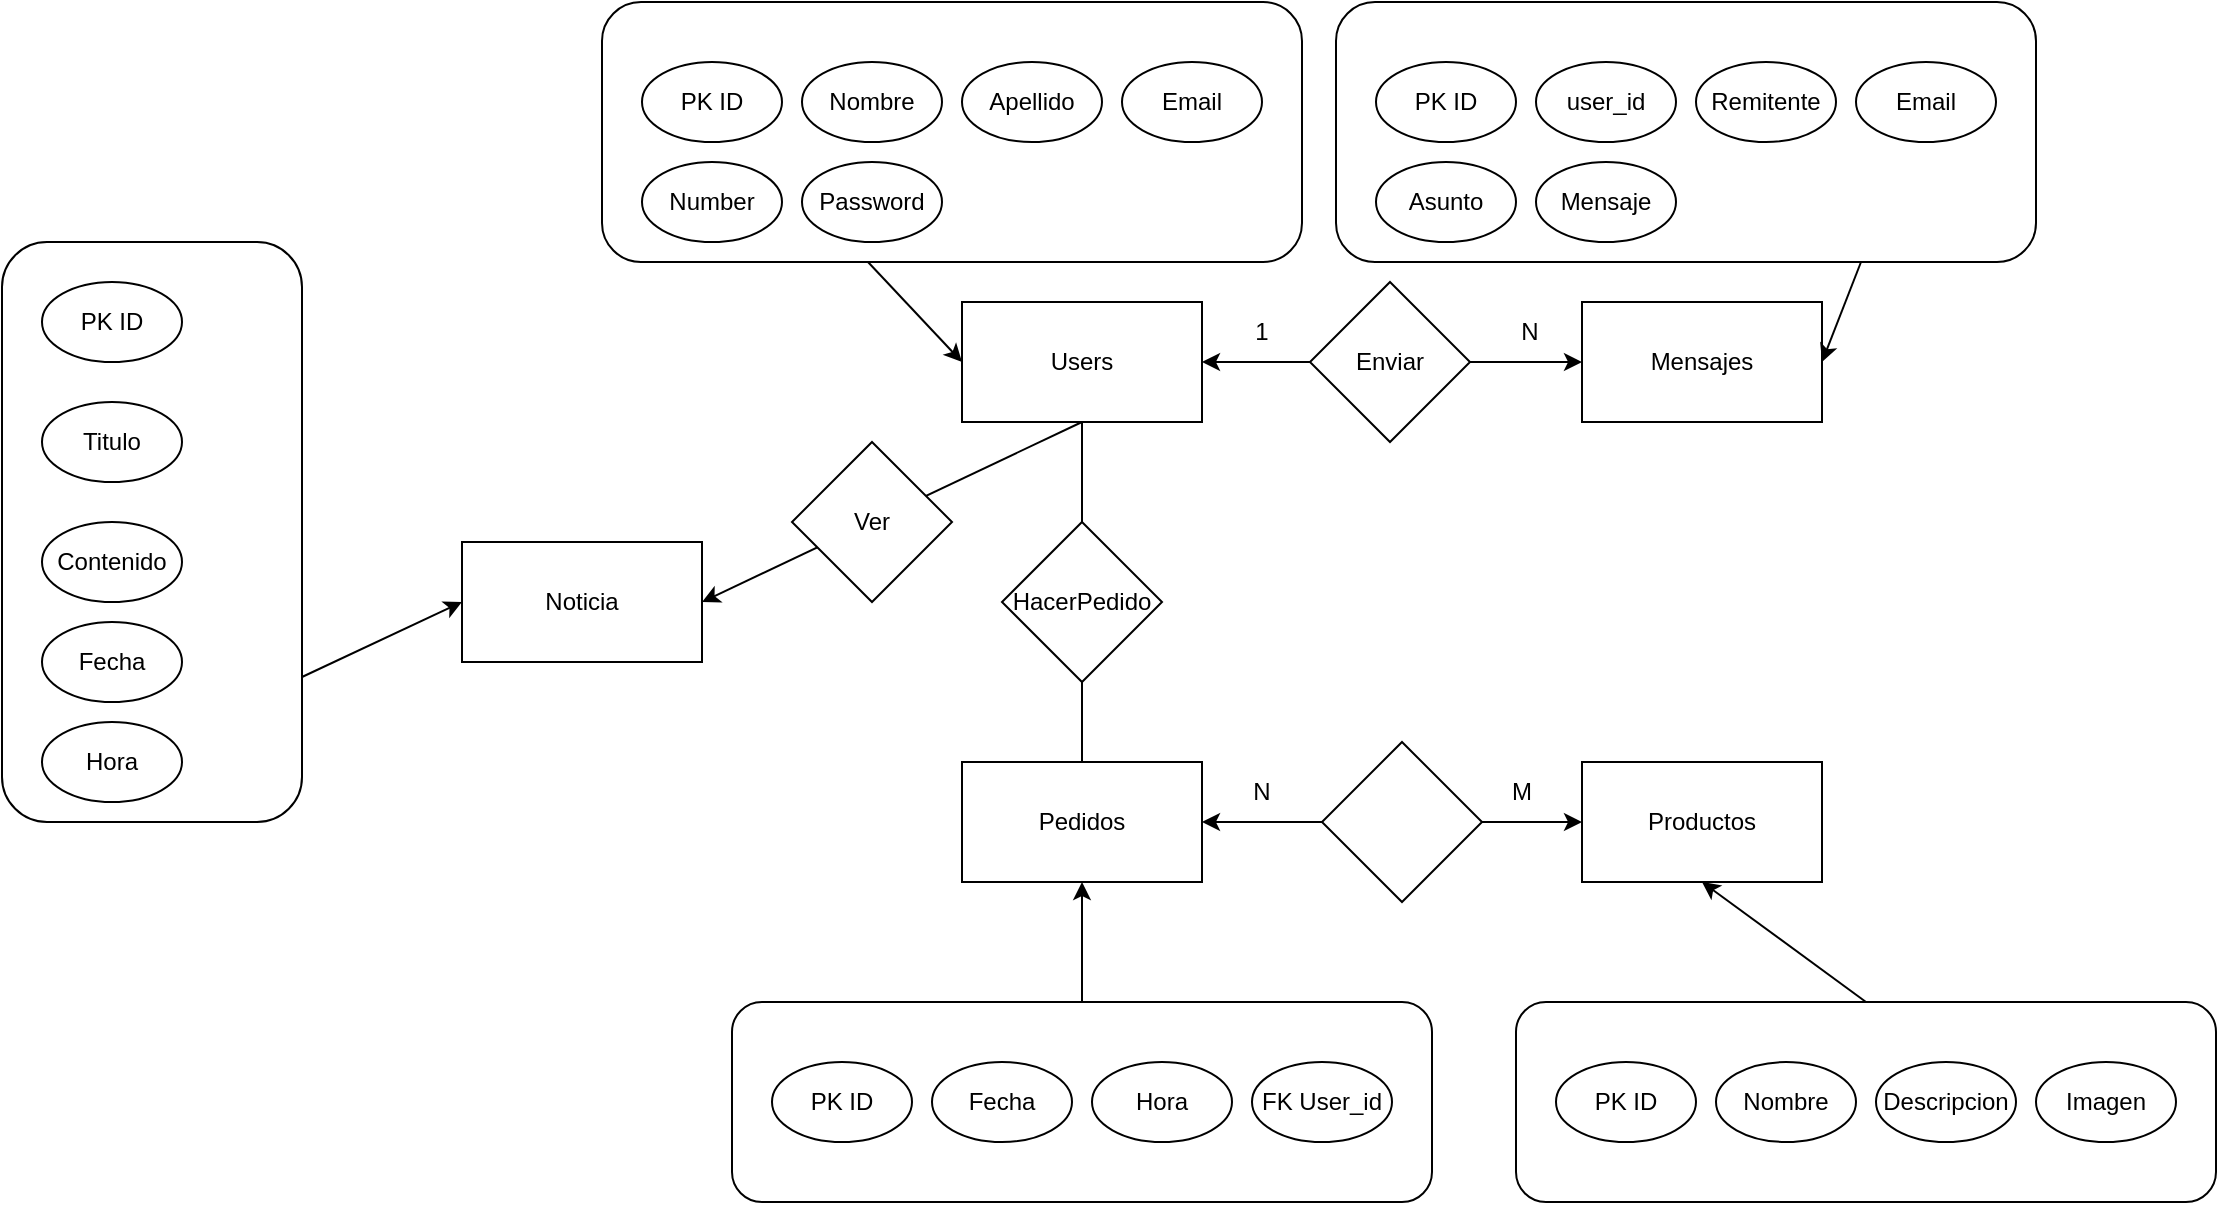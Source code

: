 <mxfile version="25.0.3">
  <diagram id="C5RBs43oDa-KdzZeNtuy" name="Page-1">
    <mxGraphModel dx="2220" dy="763" grid="1" gridSize="10" guides="1" tooltips="1" connect="1" arrows="1" fold="1" page="1" pageScale="1" pageWidth="827" pageHeight="1169" math="0" shadow="0">
      <root>
        <mxCell id="WIyWlLk6GJQsqaUBKTNV-0" />
        <mxCell id="WIyWlLk6GJQsqaUBKTNV-1" parent="WIyWlLk6GJQsqaUBKTNV-0" />
        <mxCell id="rRCYQhJdRGudr60-7XX0-15" value="Users" style="rounded=0;whiteSpace=wrap;html=1;" vertex="1" parent="WIyWlLk6GJQsqaUBKTNV-1">
          <mxGeometry x="290" y="200" width="120" height="60" as="geometry" />
        </mxCell>
        <mxCell id="rRCYQhJdRGudr60-7XX0-16" value="Mensajes" style="rounded=0;whiteSpace=wrap;html=1;" vertex="1" parent="WIyWlLk6GJQsqaUBKTNV-1">
          <mxGeometry x="600" y="200" width="120" height="60" as="geometry" />
        </mxCell>
        <mxCell id="rRCYQhJdRGudr60-7XX0-17" value="" style="endArrow=classic;startArrow=classic;html=1;rounded=0;exitX=1;exitY=0.5;exitDx=0;exitDy=0;entryX=0;entryY=0.5;entryDx=0;entryDy=0;" edge="1" parent="WIyWlLk6GJQsqaUBKTNV-1" source="rRCYQhJdRGudr60-7XX0-15" target="rRCYQhJdRGudr60-7XX0-16">
          <mxGeometry width="50" height="50" relative="1" as="geometry">
            <mxPoint x="520" y="520" as="sourcePoint" />
            <mxPoint x="570" y="470" as="targetPoint" />
          </mxGeometry>
        </mxCell>
        <mxCell id="rRCYQhJdRGudr60-7XX0-18" value="1" style="text;html=1;align=center;verticalAlign=middle;whiteSpace=wrap;rounded=0;" vertex="1" parent="WIyWlLk6GJQsqaUBKTNV-1">
          <mxGeometry x="410" y="200" width="60" height="30" as="geometry" />
        </mxCell>
        <mxCell id="rRCYQhJdRGudr60-7XX0-19" value="N" style="text;html=1;align=center;verticalAlign=middle;whiteSpace=wrap;rounded=0;" vertex="1" parent="WIyWlLk6GJQsqaUBKTNV-1">
          <mxGeometry x="544" y="200" width="60" height="30" as="geometry" />
        </mxCell>
        <mxCell id="rRCYQhJdRGudr60-7XX0-20" value="" style="endArrow=none;html=1;rounded=0;entryX=0.5;entryY=1;entryDx=0;entryDy=0;" edge="1" parent="WIyWlLk6GJQsqaUBKTNV-1" target="rRCYQhJdRGudr60-7XX0-15">
          <mxGeometry width="50" height="50" relative="1" as="geometry">
            <mxPoint x="350" y="430" as="sourcePoint" />
            <mxPoint x="570" y="470" as="targetPoint" />
          </mxGeometry>
        </mxCell>
        <mxCell id="rRCYQhJdRGudr60-7XX0-21" value="Pedidos" style="rounded=0;whiteSpace=wrap;html=1;" vertex="1" parent="WIyWlLk6GJQsqaUBKTNV-1">
          <mxGeometry x="290" y="430" width="120" height="60" as="geometry" />
        </mxCell>
        <mxCell id="rRCYQhJdRGudr60-7XX0-22" value="Productos" style="rounded=0;whiteSpace=wrap;html=1;" vertex="1" parent="WIyWlLk6GJQsqaUBKTNV-1">
          <mxGeometry x="600" y="430" width="120" height="60" as="geometry" />
        </mxCell>
        <mxCell id="rRCYQhJdRGudr60-7XX0-23" value="" style="endArrow=classic;startArrow=classic;html=1;rounded=0;exitX=1;exitY=0.5;exitDx=0;exitDy=0;entryX=0;entryY=0.5;entryDx=0;entryDy=0;" edge="1" parent="WIyWlLk6GJQsqaUBKTNV-1" source="rRCYQhJdRGudr60-7XX0-21" target="rRCYQhJdRGudr60-7XX0-22">
          <mxGeometry width="50" height="50" relative="1" as="geometry">
            <mxPoint x="520" y="520" as="sourcePoint" />
            <mxPoint x="570" y="470" as="targetPoint" />
          </mxGeometry>
        </mxCell>
        <mxCell id="rRCYQhJdRGudr60-7XX0-24" value="N" style="text;html=1;align=center;verticalAlign=middle;whiteSpace=wrap;rounded=0;" vertex="1" parent="WIyWlLk6GJQsqaUBKTNV-1">
          <mxGeometry x="410" y="430" width="60" height="30" as="geometry" />
        </mxCell>
        <mxCell id="rRCYQhJdRGudr60-7XX0-25" value="M" style="text;html=1;align=center;verticalAlign=middle;whiteSpace=wrap;rounded=0;" vertex="1" parent="WIyWlLk6GJQsqaUBKTNV-1">
          <mxGeometry x="540" y="430" width="60" height="30" as="geometry" />
        </mxCell>
        <mxCell id="rRCYQhJdRGudr60-7XX0-26" value="Enviar" style="rhombus;whiteSpace=wrap;html=1;" vertex="1" parent="WIyWlLk6GJQsqaUBKTNV-1">
          <mxGeometry x="464" y="190" width="80" height="80" as="geometry" />
        </mxCell>
        <mxCell id="rRCYQhJdRGudr60-7XX0-27" value="HacerPedido" style="rhombus;whiteSpace=wrap;html=1;" vertex="1" parent="WIyWlLk6GJQsqaUBKTNV-1">
          <mxGeometry x="310" y="310" width="80" height="80" as="geometry" />
        </mxCell>
        <mxCell id="rRCYQhJdRGudr60-7XX0-28" value="" style="rhombus;whiteSpace=wrap;html=1;" vertex="1" parent="WIyWlLk6GJQsqaUBKTNV-1">
          <mxGeometry x="470" y="420" width="80" height="80" as="geometry" />
        </mxCell>
        <mxCell id="rRCYQhJdRGudr60-7XX0-29" value="Noticia" style="rounded=0;whiteSpace=wrap;html=1;" vertex="1" parent="WIyWlLk6GJQsqaUBKTNV-1">
          <mxGeometry x="40" y="320" width="120" height="60" as="geometry" />
        </mxCell>
        <mxCell id="rRCYQhJdRGudr60-7XX0-30" value="" style="endArrow=classic;html=1;rounded=0;exitX=0.5;exitY=1;exitDx=0;exitDy=0;entryX=1;entryY=0.5;entryDx=0;entryDy=0;" edge="1" parent="WIyWlLk6GJQsqaUBKTNV-1" source="rRCYQhJdRGudr60-7XX0-15" target="rRCYQhJdRGudr60-7XX0-29">
          <mxGeometry width="50" height="50" relative="1" as="geometry">
            <mxPoint x="150" y="280" as="sourcePoint" />
            <mxPoint x="200" y="230" as="targetPoint" />
          </mxGeometry>
        </mxCell>
        <mxCell id="rRCYQhJdRGudr60-7XX0-44" value="" style="rounded=1;whiteSpace=wrap;html=1;" vertex="1" parent="WIyWlLk6GJQsqaUBKTNV-1">
          <mxGeometry x="110" y="50" width="350" height="130" as="geometry" />
        </mxCell>
        <mxCell id="rRCYQhJdRGudr60-7XX0-37" value="PK ID" style="ellipse;whiteSpace=wrap;html=1;" vertex="1" parent="WIyWlLk6GJQsqaUBKTNV-1">
          <mxGeometry x="130" y="80" width="70" height="40" as="geometry" />
        </mxCell>
        <mxCell id="rRCYQhJdRGudr60-7XX0-38" value="Nombre" style="ellipse;whiteSpace=wrap;html=1;" vertex="1" parent="WIyWlLk6GJQsqaUBKTNV-1">
          <mxGeometry x="210" y="80" width="70" height="40" as="geometry" />
        </mxCell>
        <mxCell id="rRCYQhJdRGudr60-7XX0-39" value="Apellido" style="ellipse;whiteSpace=wrap;html=1;" vertex="1" parent="WIyWlLk6GJQsqaUBKTNV-1">
          <mxGeometry x="290" y="80" width="70" height="40" as="geometry" />
        </mxCell>
        <mxCell id="rRCYQhJdRGudr60-7XX0-40" value="Email" style="ellipse;whiteSpace=wrap;html=1;" vertex="1" parent="WIyWlLk6GJQsqaUBKTNV-1">
          <mxGeometry x="370" y="80" width="70" height="40" as="geometry" />
        </mxCell>
        <mxCell id="rRCYQhJdRGudr60-7XX0-42" value="Number" style="ellipse;whiteSpace=wrap;html=1;" vertex="1" parent="WIyWlLk6GJQsqaUBKTNV-1">
          <mxGeometry x="130" y="130" width="70" height="40" as="geometry" />
        </mxCell>
        <mxCell id="rRCYQhJdRGudr60-7XX0-43" value="Password" style="ellipse;whiteSpace=wrap;html=1;" vertex="1" parent="WIyWlLk6GJQsqaUBKTNV-1">
          <mxGeometry x="210" y="130" width="70" height="40" as="geometry" />
        </mxCell>
        <mxCell id="rRCYQhJdRGudr60-7XX0-45" value="" style="endArrow=classic;html=1;rounded=0;exitX=0.38;exitY=1;exitDx=0;exitDy=0;exitPerimeter=0;entryX=0;entryY=0.5;entryDx=0;entryDy=0;" edge="1" parent="WIyWlLk6GJQsqaUBKTNV-1" source="rRCYQhJdRGudr60-7XX0-44" target="rRCYQhJdRGudr60-7XX0-15">
          <mxGeometry width="50" height="50" relative="1" as="geometry">
            <mxPoint x="180" y="270" as="sourcePoint" />
            <mxPoint x="230" y="220" as="targetPoint" />
          </mxGeometry>
        </mxCell>
        <mxCell id="rRCYQhJdRGudr60-7XX0-46" value="Ver" style="rhombus;whiteSpace=wrap;html=1;" vertex="1" parent="WIyWlLk6GJQsqaUBKTNV-1">
          <mxGeometry x="205" y="270" width="80" height="80" as="geometry" />
        </mxCell>
        <mxCell id="rRCYQhJdRGudr60-7XX0-47" value="" style="rounded=1;whiteSpace=wrap;html=1;" vertex="1" parent="WIyWlLk6GJQsqaUBKTNV-1">
          <mxGeometry x="477" y="50" width="350" height="130" as="geometry" />
        </mxCell>
        <mxCell id="rRCYQhJdRGudr60-7XX0-48" value="PK ID" style="ellipse;whiteSpace=wrap;html=1;" vertex="1" parent="WIyWlLk6GJQsqaUBKTNV-1">
          <mxGeometry x="497" y="80" width="70" height="40" as="geometry" />
        </mxCell>
        <mxCell id="rRCYQhJdRGudr60-7XX0-49" value="user_id" style="ellipse;whiteSpace=wrap;html=1;" vertex="1" parent="WIyWlLk6GJQsqaUBKTNV-1">
          <mxGeometry x="577" y="80" width="70" height="40" as="geometry" />
        </mxCell>
        <mxCell id="rRCYQhJdRGudr60-7XX0-50" value="Remitente" style="ellipse;whiteSpace=wrap;html=1;" vertex="1" parent="WIyWlLk6GJQsqaUBKTNV-1">
          <mxGeometry x="657" y="80" width="70" height="40" as="geometry" />
        </mxCell>
        <mxCell id="rRCYQhJdRGudr60-7XX0-51" value="Email" style="ellipse;whiteSpace=wrap;html=1;" vertex="1" parent="WIyWlLk6GJQsqaUBKTNV-1">
          <mxGeometry x="737" y="80" width="70" height="40" as="geometry" />
        </mxCell>
        <mxCell id="rRCYQhJdRGudr60-7XX0-52" value="Asunto" style="ellipse;whiteSpace=wrap;html=1;" vertex="1" parent="WIyWlLk6GJQsqaUBKTNV-1">
          <mxGeometry x="497" y="130" width="70" height="40" as="geometry" />
        </mxCell>
        <mxCell id="rRCYQhJdRGudr60-7XX0-53" value="Mensaje" style="ellipse;whiteSpace=wrap;html=1;" vertex="1" parent="WIyWlLk6GJQsqaUBKTNV-1">
          <mxGeometry x="577" y="130" width="70" height="40" as="geometry" />
        </mxCell>
        <mxCell id="rRCYQhJdRGudr60-7XX0-54" value="" style="endArrow=classic;html=1;rounded=0;exitX=0.75;exitY=1;exitDx=0;exitDy=0;entryX=1;entryY=0.5;entryDx=0;entryDy=0;" edge="1" parent="WIyWlLk6GJQsqaUBKTNV-1" source="rRCYQhJdRGudr60-7XX0-47" target="rRCYQhJdRGudr60-7XX0-16">
          <mxGeometry width="50" height="50" relative="1" as="geometry">
            <mxPoint x="740" y="190" as="sourcePoint" />
            <mxPoint x="820" y="230" as="targetPoint" />
          </mxGeometry>
        </mxCell>
        <mxCell id="rRCYQhJdRGudr60-7XX0-56" value="" style="rounded=1;whiteSpace=wrap;html=1;" vertex="1" parent="WIyWlLk6GJQsqaUBKTNV-1">
          <mxGeometry x="175" y="550" width="350" height="100" as="geometry" />
        </mxCell>
        <mxCell id="rRCYQhJdRGudr60-7XX0-57" value="PK ID" style="ellipse;whiteSpace=wrap;html=1;" vertex="1" parent="WIyWlLk6GJQsqaUBKTNV-1">
          <mxGeometry x="195" y="580" width="70" height="40" as="geometry" />
        </mxCell>
        <mxCell id="rRCYQhJdRGudr60-7XX0-58" value="Fecha" style="ellipse;whiteSpace=wrap;html=1;" vertex="1" parent="WIyWlLk6GJQsqaUBKTNV-1">
          <mxGeometry x="275" y="580" width="70" height="40" as="geometry" />
        </mxCell>
        <mxCell id="rRCYQhJdRGudr60-7XX0-59" value="Hora" style="ellipse;whiteSpace=wrap;html=1;" vertex="1" parent="WIyWlLk6GJQsqaUBKTNV-1">
          <mxGeometry x="355" y="580" width="70" height="40" as="geometry" />
        </mxCell>
        <mxCell id="rRCYQhJdRGudr60-7XX0-60" value="FK User_id" style="ellipse;whiteSpace=wrap;html=1;" vertex="1" parent="WIyWlLk6GJQsqaUBKTNV-1">
          <mxGeometry x="435" y="580" width="70" height="40" as="geometry" />
        </mxCell>
        <mxCell id="rRCYQhJdRGudr60-7XX0-63" value="" style="endArrow=classic;html=1;rounded=0;exitX=0.5;exitY=0;exitDx=0;exitDy=0;entryX=0.5;entryY=1;entryDx=0;entryDy=0;" edge="1" parent="WIyWlLk6GJQsqaUBKTNV-1" source="rRCYQhJdRGudr60-7XX0-56" target="rRCYQhJdRGudr60-7XX0-21">
          <mxGeometry width="50" height="50" relative="1" as="geometry">
            <mxPoint x="390" y="420" as="sourcePoint" />
            <mxPoint x="440" y="370" as="targetPoint" />
          </mxGeometry>
        </mxCell>
        <mxCell id="rRCYQhJdRGudr60-7XX0-64" value="" style="rounded=1;whiteSpace=wrap;html=1;" vertex="1" parent="WIyWlLk6GJQsqaUBKTNV-1">
          <mxGeometry x="567" y="550" width="350" height="100" as="geometry" />
        </mxCell>
        <mxCell id="rRCYQhJdRGudr60-7XX0-65" value="PK ID" style="ellipse;whiteSpace=wrap;html=1;" vertex="1" parent="WIyWlLk6GJQsqaUBKTNV-1">
          <mxGeometry x="587" y="580" width="70" height="40" as="geometry" />
        </mxCell>
        <mxCell id="rRCYQhJdRGudr60-7XX0-66" value="Nombre" style="ellipse;whiteSpace=wrap;html=1;" vertex="1" parent="WIyWlLk6GJQsqaUBKTNV-1">
          <mxGeometry x="667" y="580" width="70" height="40" as="geometry" />
        </mxCell>
        <mxCell id="rRCYQhJdRGudr60-7XX0-67" value="Descripcion" style="ellipse;whiteSpace=wrap;html=1;" vertex="1" parent="WIyWlLk6GJQsqaUBKTNV-1">
          <mxGeometry x="747" y="580" width="70" height="40" as="geometry" />
        </mxCell>
        <mxCell id="rRCYQhJdRGudr60-7XX0-70" value="" style="rounded=1;whiteSpace=wrap;html=1;rotation=90;" vertex="1" parent="WIyWlLk6GJQsqaUBKTNV-1">
          <mxGeometry x="-260" y="240" width="290" height="150" as="geometry" />
        </mxCell>
        <mxCell id="rRCYQhJdRGudr60-7XX0-68" value="Imagen" style="ellipse;whiteSpace=wrap;html=1;" vertex="1" parent="WIyWlLk6GJQsqaUBKTNV-1">
          <mxGeometry x="827" y="580" width="70" height="40" as="geometry" />
        </mxCell>
        <mxCell id="rRCYQhJdRGudr60-7XX0-69" value="" style="endArrow=classic;html=1;rounded=0;exitX=0.5;exitY=0;exitDx=0;exitDy=0;entryX=0.5;entryY=1;entryDx=0;entryDy=0;" edge="1" parent="WIyWlLk6GJQsqaUBKTNV-1" source="rRCYQhJdRGudr60-7XX0-64" target="rRCYQhJdRGudr60-7XX0-22">
          <mxGeometry width="50" height="50" relative="1" as="geometry">
            <mxPoint x="390" y="420" as="sourcePoint" />
            <mxPoint x="440" y="370" as="targetPoint" />
          </mxGeometry>
        </mxCell>
        <mxCell id="rRCYQhJdRGudr60-7XX0-71" value="PK ID" style="ellipse;whiteSpace=wrap;html=1;" vertex="1" parent="WIyWlLk6GJQsqaUBKTNV-1">
          <mxGeometry x="-170" y="190" width="70" height="40" as="geometry" />
        </mxCell>
        <mxCell id="rRCYQhJdRGudr60-7XX0-72" value="Titulo&lt;span style=&quot;color: rgba(0, 0, 0, 0); font-family: monospace; font-size: 0px; text-align: start; text-wrap: nowrap;&quot;&gt;%3CmxGraphModel%3E%3Croot%3E%3CmxCell%20id%3D%220%22%2F%3E%3CmxCell%20id%3D%221%22%20parent%3D%220%22%2F%3E%3CmxCell%20id%3D%222%22%20value%3D%22PK%20ID%22%20style%3D%22ellipse%3BwhiteSpace%3Dwrap%3Bhtml%3D1%3B%22%20vertex%3D%221%22%20parent%3D%221%22%3E%3CmxGeometry%20x%3D%22-170%22%20y%3D%22190%22%20width%3D%2270%22%20height%3D%2240%22%20as%3D%22geometry%22%2F%3E%3C%2FmxCell%3E%3C%2Froot%3E%3C%2FmxGraphModel%3E&lt;/span&gt;" style="ellipse;whiteSpace=wrap;html=1;" vertex="1" parent="WIyWlLk6GJQsqaUBKTNV-1">
          <mxGeometry x="-170" y="250" width="70" height="40" as="geometry" />
        </mxCell>
        <mxCell id="rRCYQhJdRGudr60-7XX0-73" value="Contenido" style="ellipse;whiteSpace=wrap;html=1;" vertex="1" parent="WIyWlLk6GJQsqaUBKTNV-1">
          <mxGeometry x="-170" y="310" width="70" height="40" as="geometry" />
        </mxCell>
        <mxCell id="rRCYQhJdRGudr60-7XX0-74" value="Fecha" style="ellipse;whiteSpace=wrap;html=1;" vertex="1" parent="WIyWlLk6GJQsqaUBKTNV-1">
          <mxGeometry x="-170" y="360" width="70" height="40" as="geometry" />
        </mxCell>
        <mxCell id="rRCYQhJdRGudr60-7XX0-75" value="Hora" style="ellipse;whiteSpace=wrap;html=1;" vertex="1" parent="WIyWlLk6GJQsqaUBKTNV-1">
          <mxGeometry x="-170" y="410" width="70" height="40" as="geometry" />
        </mxCell>
        <mxCell id="rRCYQhJdRGudr60-7XX0-76" value="" style="endArrow=classic;html=1;rounded=0;exitX=0.75;exitY=0;exitDx=0;exitDy=0;entryX=0;entryY=0.5;entryDx=0;entryDy=0;" edge="1" parent="WIyWlLk6GJQsqaUBKTNV-1" source="rRCYQhJdRGudr60-7XX0-70" target="rRCYQhJdRGudr60-7XX0-29">
          <mxGeometry width="50" height="50" relative="1" as="geometry">
            <mxPoint x="370" y="410" as="sourcePoint" />
            <mxPoint x="420" y="360" as="targetPoint" />
          </mxGeometry>
        </mxCell>
      </root>
    </mxGraphModel>
  </diagram>
</mxfile>
